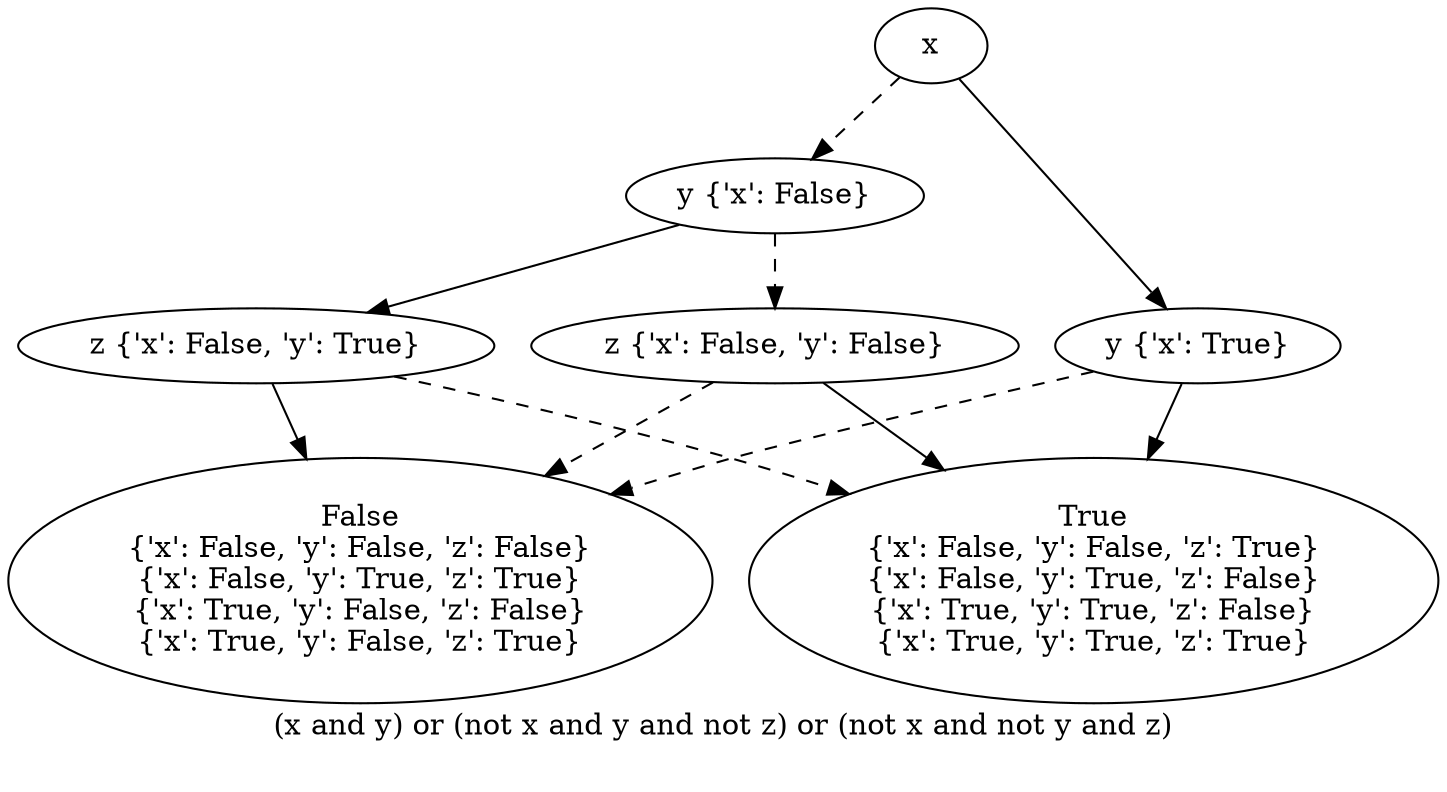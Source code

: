digraph{
label="(x and y) or (not x and y and not z) or (not x and not y and z)\n\n"
2508204957712[label=x]2508200601040[label="y {'x': False}"]
2508204957712 -> 2508200601040[style=dashed]
2508202437264[label="z {'x': False, 'y': False}"]
2508200601040 -> 2508202437264[style=dashed]
2507748361360[label="False
{'x': False, 'y': False, 'z': False}
{'x': False, 'y': True, 'z': True}
{'x': True, 'y': False, 'z': False}
{'x': True, 'y': False, 'z': True}"]
2508202437264 -> 2507748361360[style=dashed]
2507748360464[label="True
{'x': False, 'y': False, 'z': True}
{'x': False, 'y': True, 'z': False}
{'x': True, 'y': True, 'z': False}
{'x': True, 'y': True, 'z': True}"]
2508202437264 -> 2507748360464
2508205258640[label="z {'x': False, 'y': True}"]
2508200601040 -> 2508205258640
2507748360464[label="True
{'x': False, 'y': False, 'z': True}
{'x': False, 'y': True, 'z': False}
{'x': True, 'y': True, 'z': False}
{'x': True, 'y': True, 'z': True}"]
2508205258640 -> 2507748360464[style=dashed]
2507748361360[label="False
{'x': False, 'y': False, 'z': False}
{'x': False, 'y': True, 'z': True}
{'x': True, 'y': False, 'z': False}
{'x': True, 'y': False, 'z': True}"]
2508205258640 -> 2507748361360
2508205258768[label="y {'x': True}"]
2508204957712 -> 2508205258768
2507748361360[label="False
{'x': False, 'y': False, 'z': False}
{'x': False, 'y': True, 'z': True}
{'x': True, 'y': False, 'z': False}
{'x': True, 'y': False, 'z': True}"]
2508205258768 -> 2507748361360[style=dashed]
2507748360464[label="True
{'x': False, 'y': False, 'z': True}
{'x': False, 'y': True, 'z': False}
{'x': True, 'y': True, 'z': False}
{'x': True, 'y': True, 'z': True}"]
2508205258768 -> 2507748360464
}